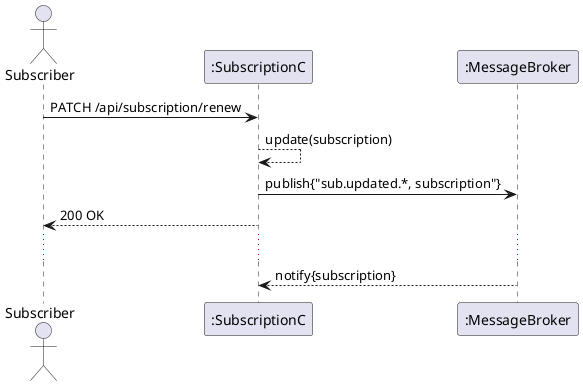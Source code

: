 @startuml
'https://plantuml.com/sequence-diagram

actor "Subscriber" as Subscriber
participant ":SubscriptionC" as SubscriptionC


participant ":MessageBroker" as MB


Subscriber -> SubscriptionC: PATCH /api/subscription/renew

SubscriptionC --> SubscriptionC: update(subscription)
SubscriptionC -> MB: publish{"sub.updated.*, subscription"}


SubscriptionC --> Subscriber: 200 OK
...
MB --> SubscriptionC:notify{subscription}
@enduml
